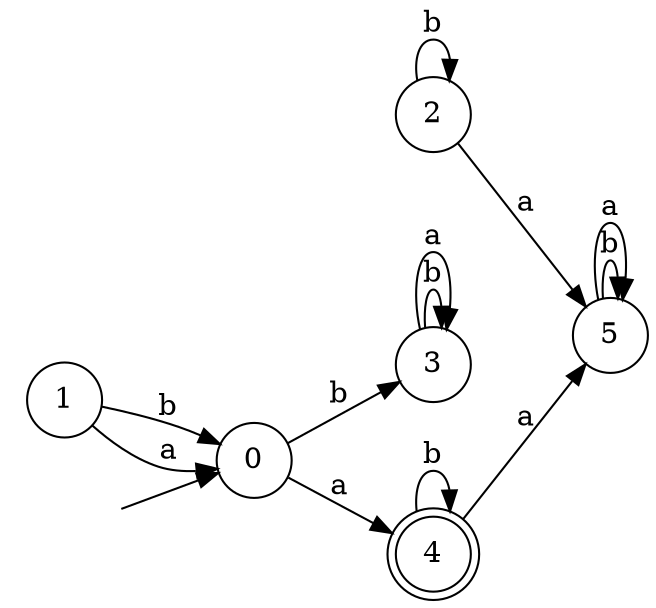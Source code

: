 digraph {
  rankdir=LR;
  0 [label="0", shape = circle];
  0 -> 3 [label="b"];
  0 -> 4 [label="a"];
  1 [label="1", shape = circle];
  1 -> 0 [label="b"];
  1 -> 0 [label="a"];
  2 [label="2", shape = circle];
  2 -> 2 [label="b"];
  2 -> 5 [label="a"];
  3 [label="3", shape = circle];
  3 -> 3 [label="b"];
  3 -> 3 [label="a"];
  4 [label="4", shape = doublecircle];
  4 -> 4 [label="b"];
  4 -> 5 [label="a"];
  5 [label="5", shape = circle];
  5 -> 5 [label="b"];
  5 -> 5 [label="a"];
  6 [label="", shape = plaintext];
  6 -> 0 [label=""];
}
